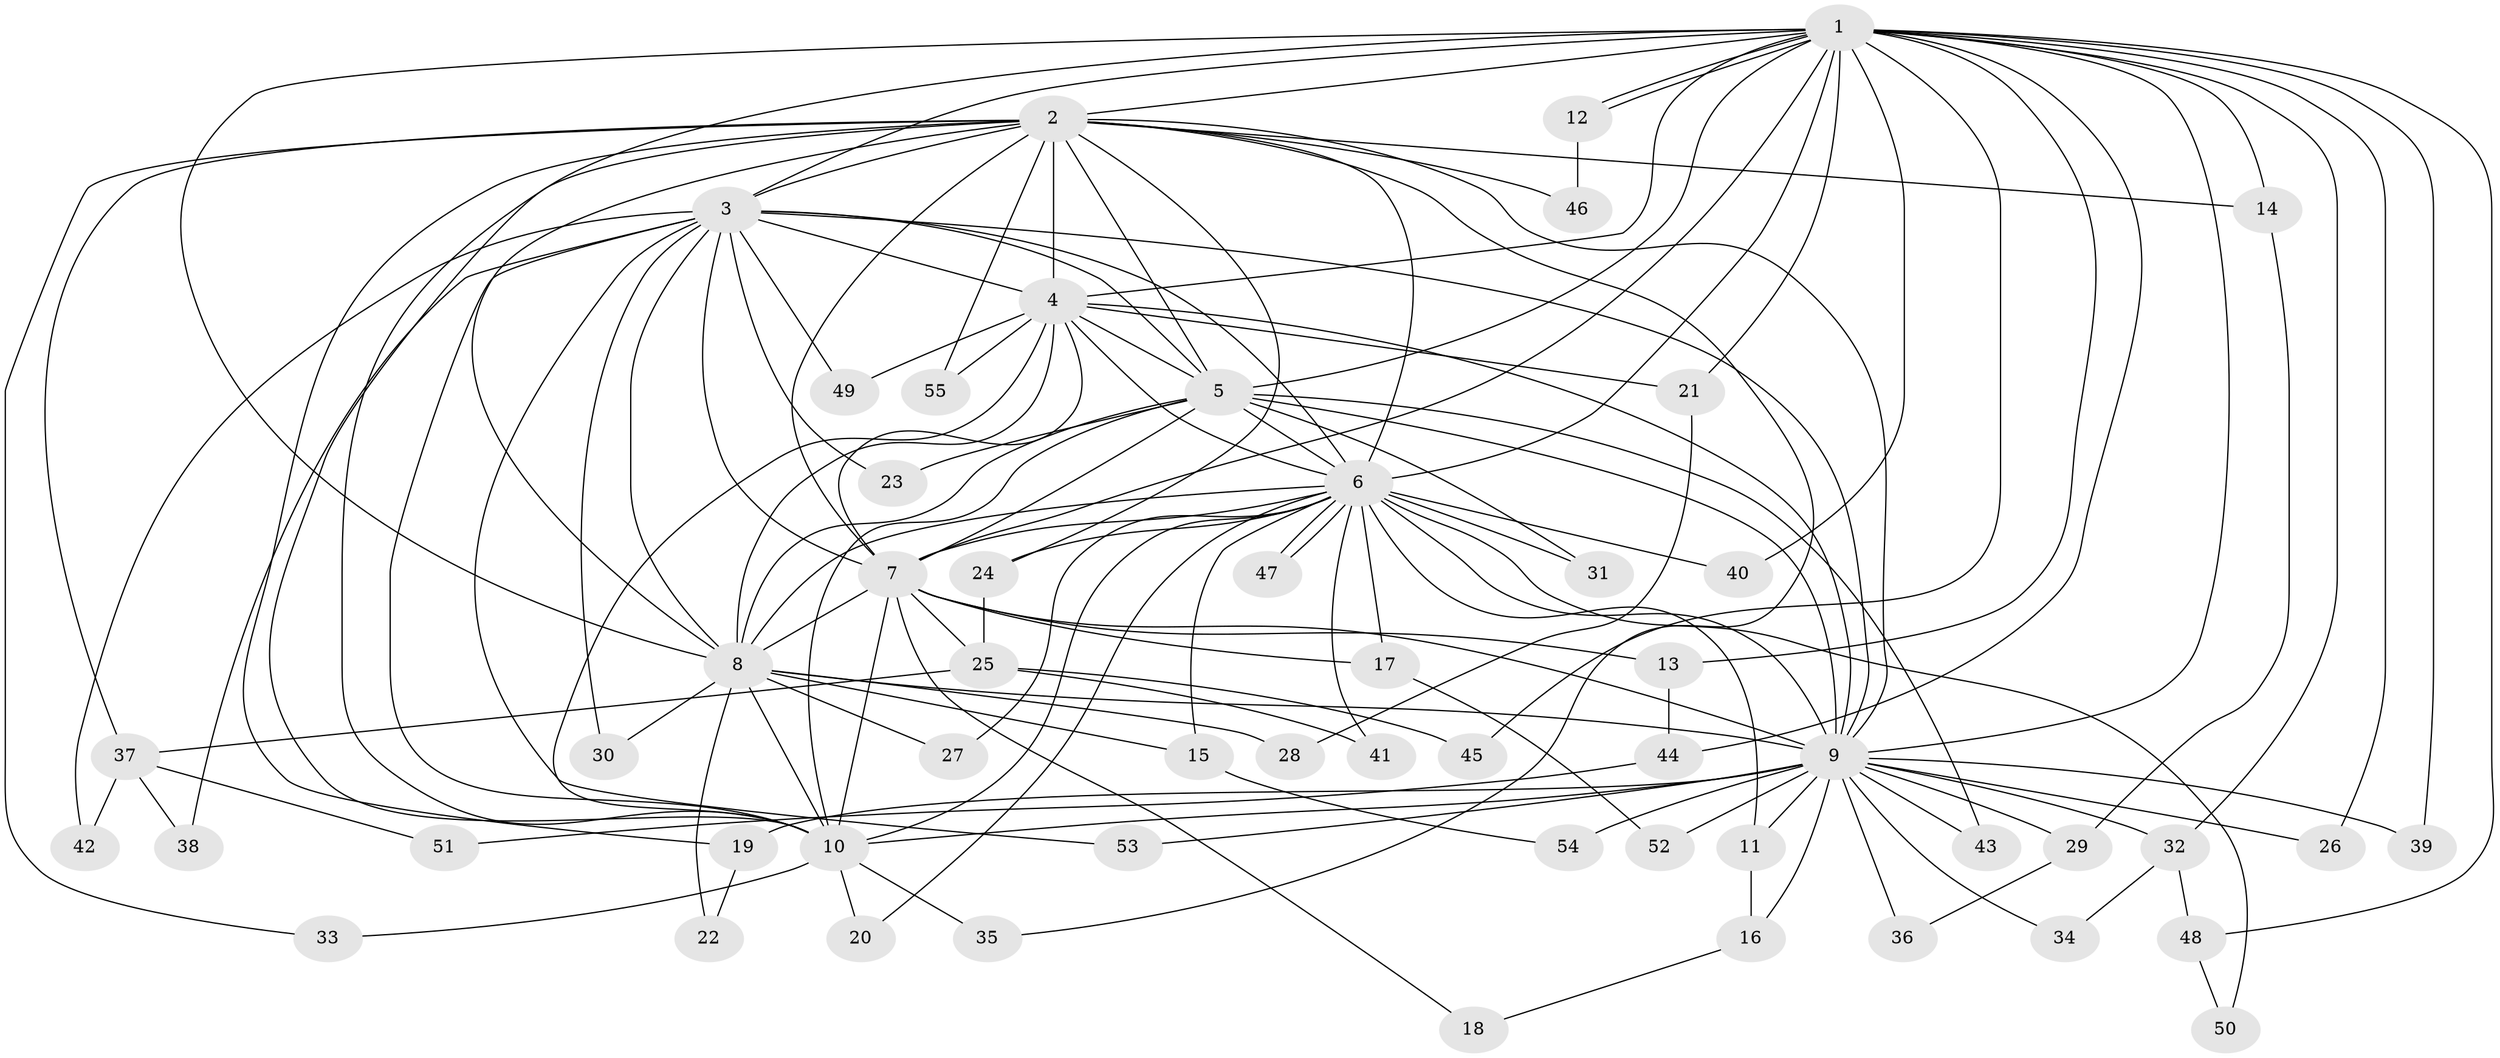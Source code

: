 // Generated by graph-tools (version 1.1) at 2025/01/03/09/25 03:01:32]
// undirected, 55 vertices, 135 edges
graph export_dot {
graph [start="1"]
  node [color=gray90,style=filled];
  1;
  2;
  3;
  4;
  5;
  6;
  7;
  8;
  9;
  10;
  11;
  12;
  13;
  14;
  15;
  16;
  17;
  18;
  19;
  20;
  21;
  22;
  23;
  24;
  25;
  26;
  27;
  28;
  29;
  30;
  31;
  32;
  33;
  34;
  35;
  36;
  37;
  38;
  39;
  40;
  41;
  42;
  43;
  44;
  45;
  46;
  47;
  48;
  49;
  50;
  51;
  52;
  53;
  54;
  55;
  1 -- 2;
  1 -- 3;
  1 -- 4;
  1 -- 5;
  1 -- 6;
  1 -- 7;
  1 -- 8;
  1 -- 9;
  1 -- 10;
  1 -- 12;
  1 -- 12;
  1 -- 13;
  1 -- 14;
  1 -- 21;
  1 -- 26;
  1 -- 32;
  1 -- 39;
  1 -- 40;
  1 -- 44;
  1 -- 45;
  1 -- 48;
  2 -- 3;
  2 -- 4;
  2 -- 5;
  2 -- 6;
  2 -- 7;
  2 -- 8;
  2 -- 9;
  2 -- 10;
  2 -- 14;
  2 -- 19;
  2 -- 24;
  2 -- 33;
  2 -- 35;
  2 -- 37;
  2 -- 46;
  2 -- 55;
  3 -- 4;
  3 -- 5;
  3 -- 6;
  3 -- 7;
  3 -- 8;
  3 -- 9;
  3 -- 10;
  3 -- 23;
  3 -- 30;
  3 -- 38;
  3 -- 42;
  3 -- 49;
  3 -- 53;
  4 -- 5;
  4 -- 6;
  4 -- 7;
  4 -- 8;
  4 -- 9;
  4 -- 10;
  4 -- 21;
  4 -- 49;
  4 -- 55;
  5 -- 6;
  5 -- 7;
  5 -- 8;
  5 -- 9;
  5 -- 10;
  5 -- 23;
  5 -- 31;
  5 -- 43;
  6 -- 7;
  6 -- 8;
  6 -- 9;
  6 -- 10;
  6 -- 11;
  6 -- 15;
  6 -- 17;
  6 -- 20;
  6 -- 24;
  6 -- 27;
  6 -- 31;
  6 -- 40;
  6 -- 41;
  6 -- 47;
  6 -- 47;
  6 -- 50;
  7 -- 8;
  7 -- 9;
  7 -- 10;
  7 -- 13;
  7 -- 17;
  7 -- 18;
  7 -- 25;
  8 -- 9;
  8 -- 10;
  8 -- 15;
  8 -- 22;
  8 -- 27;
  8 -- 28;
  8 -- 30;
  9 -- 10;
  9 -- 11;
  9 -- 16;
  9 -- 19;
  9 -- 26;
  9 -- 29;
  9 -- 32;
  9 -- 34;
  9 -- 36;
  9 -- 39;
  9 -- 43;
  9 -- 52;
  9 -- 53;
  9 -- 54;
  10 -- 20;
  10 -- 33;
  10 -- 35;
  11 -- 16;
  12 -- 46;
  13 -- 44;
  14 -- 29;
  15 -- 54;
  16 -- 18;
  17 -- 52;
  19 -- 22;
  21 -- 28;
  24 -- 25;
  25 -- 37;
  25 -- 41;
  25 -- 45;
  29 -- 36;
  32 -- 34;
  32 -- 48;
  37 -- 38;
  37 -- 42;
  37 -- 51;
  44 -- 51;
  48 -- 50;
}
